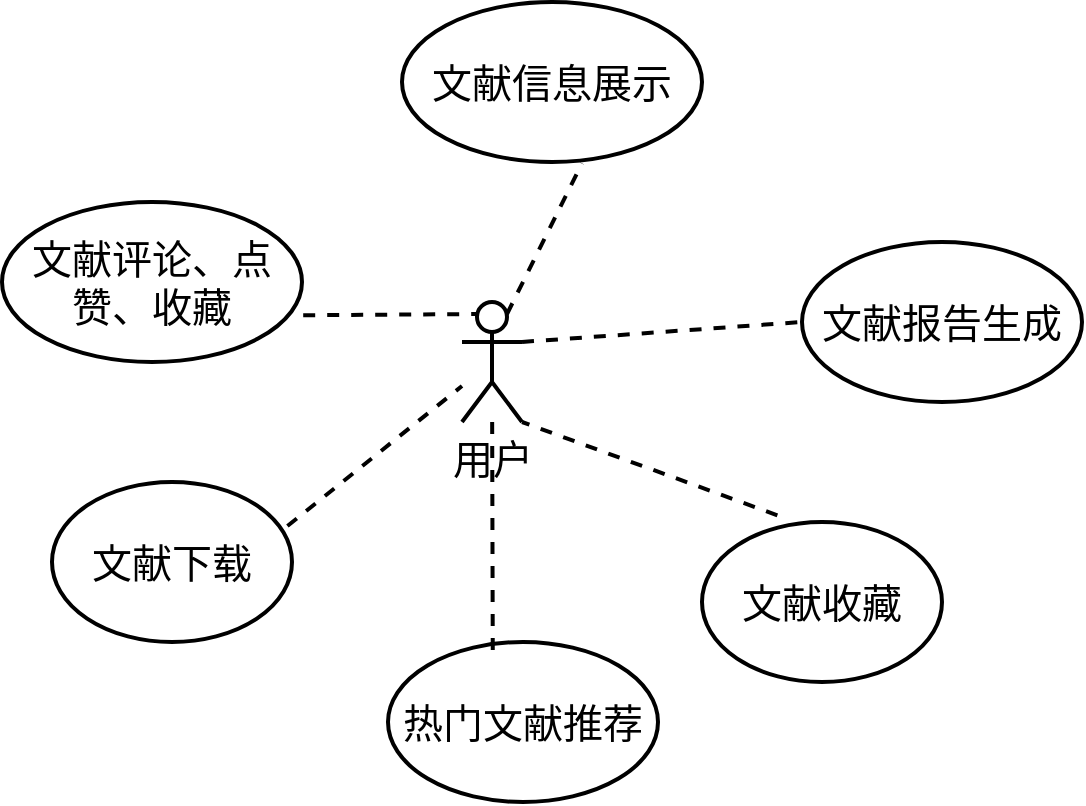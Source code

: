 <mxfile version="24.1.0" type="github">
  <diagram name="Page-1" id="c4acf3e9-155e-7222-9cf6-157b1a14988f">
    <mxGraphModel dx="946" dy="673" grid="1" gridSize="10" guides="1" tooltips="1" connect="1" arrows="1" fold="1" page="1" pageScale="1" pageWidth="850" pageHeight="1100" background="none" math="0" shadow="0">
      <root>
        <mxCell id="0" />
        <mxCell id="1" parent="0" />
        <mxCell id="R6XvgT6NmIigiPFIgZfC-1" value="用户" style="shape=umlActor;verticalLabelPosition=bottom;verticalAlign=top;html=1;outlineConnect=0;strokeWidth=2;fontSize=20;" parent="1" vertex="1">
          <mxGeometry x="340" y="260" width="30" height="60" as="geometry" />
        </mxCell>
        <mxCell id="R6XvgT6NmIigiPFIgZfC-3" value="文献信息展示" style="ellipse;whiteSpace=wrap;html=1;strokeWidth=2;fontSize=20;" parent="1" vertex="1">
          <mxGeometry x="310" y="110" width="150" height="80" as="geometry" />
        </mxCell>
        <mxCell id="R6XvgT6NmIigiPFIgZfC-4" value="文献报告生成" style="ellipse;whiteSpace=wrap;html=1;strokeWidth=2;fontSize=20;" parent="1" vertex="1">
          <mxGeometry x="510" y="230" width="140" height="80" as="geometry" />
        </mxCell>
        <mxCell id="R6XvgT6NmIigiPFIgZfC-6" value="文献收藏" style="ellipse;whiteSpace=wrap;html=1;strokeWidth=2;fontSize=20;" parent="1" vertex="1">
          <mxGeometry x="460" y="370" width="120" height="80" as="geometry" />
        </mxCell>
        <mxCell id="R6XvgT6NmIigiPFIgZfC-7" value="文献下载" style="ellipse;whiteSpace=wrap;html=1;strokeWidth=2;fontSize=20;" parent="1" vertex="1">
          <mxGeometry x="135" y="350" width="120" height="80" as="geometry" />
        </mxCell>
        <mxCell id="R6XvgT6NmIigiPFIgZfC-8" value="文献评论、点赞、收藏" style="ellipse;whiteSpace=wrap;html=1;strokeWidth=2;fontSize=20;" parent="1" vertex="1">
          <mxGeometry x="110" y="210" width="150" height="80" as="geometry" />
        </mxCell>
        <mxCell id="R6XvgT6NmIigiPFIgZfC-9" value="" style="endArrow=none;dashed=1;html=1;rounded=0;exitX=0.981;exitY=0.275;exitDx=0;exitDy=0;exitPerimeter=0;fontSize=20;strokeWidth=2;" parent="1" source="R6XvgT6NmIigiPFIgZfC-7" target="R6XvgT6NmIigiPFIgZfC-1" edge="1">
          <mxGeometry width="50" height="50" relative="1" as="geometry">
            <mxPoint x="240" y="550" as="sourcePoint" />
            <mxPoint x="290" y="500" as="targetPoint" />
          </mxGeometry>
        </mxCell>
        <mxCell id="R6XvgT6NmIigiPFIgZfC-10" value="" style="endArrow=none;dashed=1;html=1;rounded=0;entryX=0.6;entryY=1.008;entryDx=0;entryDy=0;entryPerimeter=0;exitX=0.75;exitY=0.1;exitDx=0;exitDy=0;exitPerimeter=0;fontSize=20;strokeWidth=2;" parent="1" source="R6XvgT6NmIigiPFIgZfC-1" target="R6XvgT6NmIigiPFIgZfC-3" edge="1">
          <mxGeometry width="50" height="50" relative="1" as="geometry">
            <mxPoint x="420" y="280" as="sourcePoint" />
            <mxPoint x="470" y="230" as="targetPoint" />
          </mxGeometry>
        </mxCell>
        <mxCell id="R6XvgT6NmIigiPFIgZfC-12" value="" style="endArrow=none;dashed=1;html=1;rounded=0;entryX=0.25;entryY=0.1;entryDx=0;entryDy=0;entryPerimeter=0;exitX=1.004;exitY=0.708;exitDx=0;exitDy=0;exitPerimeter=0;fontSize=20;strokeWidth=2;" parent="1" source="R6XvgT6NmIigiPFIgZfC-8" target="R6XvgT6NmIigiPFIgZfC-1" edge="1">
          <mxGeometry width="50" height="50" relative="1" as="geometry">
            <mxPoint x="260" y="310" as="sourcePoint" />
            <mxPoint x="310" y="260" as="targetPoint" />
          </mxGeometry>
        </mxCell>
        <mxCell id="R6XvgT6NmIigiPFIgZfC-13" value="" style="endArrow=none;dashed=1;html=1;rounded=0;entryX=1;entryY=1;entryDx=0;entryDy=0;entryPerimeter=0;exitX=0.314;exitY=-0.042;exitDx=0;exitDy=0;exitPerimeter=0;fontSize=20;strokeWidth=2;" parent="1" source="R6XvgT6NmIigiPFIgZfC-6" target="R6XvgT6NmIigiPFIgZfC-1" edge="1">
          <mxGeometry width="50" height="50" relative="1" as="geometry">
            <mxPoint x="520" y="410" as="sourcePoint" />
            <mxPoint x="570" y="360" as="targetPoint" />
          </mxGeometry>
        </mxCell>
        <mxCell id="R6XvgT6NmIigiPFIgZfC-14" value="" style="endArrow=none;dashed=1;html=1;rounded=0;entryX=0;entryY=0.5;entryDx=0;entryDy=0;exitX=1;exitY=0.333;exitDx=0;exitDy=0;exitPerimeter=0;fontSize=20;strokeWidth=2;" parent="1" source="R6XvgT6NmIigiPFIgZfC-1" target="R6XvgT6NmIigiPFIgZfC-4" edge="1">
          <mxGeometry width="50" height="50" relative="1" as="geometry">
            <mxPoint x="410" y="350" as="sourcePoint" />
            <mxPoint x="460" y="300" as="targetPoint" />
          </mxGeometry>
        </mxCell>
        <mxCell id="D-E_qfRWerQJil16RWWC-1" value="热门文献推荐" style="ellipse;whiteSpace=wrap;html=1;strokeWidth=2;fontSize=20;" vertex="1" parent="1">
          <mxGeometry x="303" y="430" width="135" height="80" as="geometry" />
        </mxCell>
        <mxCell id="D-E_qfRWerQJil16RWWC-2" value="" style="endArrow=none;dashed=1;html=1;rounded=0;exitX=0.388;exitY=0.05;exitDx=0;exitDy=0;exitPerimeter=0;strokeWidth=2;" edge="1" parent="1" source="D-E_qfRWerQJil16RWWC-1" target="R6XvgT6NmIigiPFIgZfC-1">
          <mxGeometry width="50" height="50" relative="1" as="geometry">
            <mxPoint x="255" y="440" as="sourcePoint" />
            <mxPoint x="325.711" y="390" as="targetPoint" />
          </mxGeometry>
        </mxCell>
      </root>
    </mxGraphModel>
  </diagram>
</mxfile>
